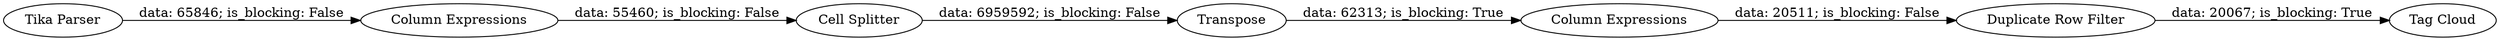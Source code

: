 digraph {
	"5671028293086662713_10" [label="Column Expressions"]
	"5671028293086662713_11" [label="Cell Splitter"]
	"5671028293086662713_12" [label=Transpose]
	"5671028293086662713_1" [label="Tika Parser"]
	"5671028293086662713_20" [label="Column Expressions"]
	"5671028293086662713_18" [label="Duplicate Row Filter"]
	"5671028293086662713_19" [label="Tag Cloud"]
	"5671028293086662713_1" -> "5671028293086662713_10" [label="data: 65846; is_blocking: False"]
	"5671028293086662713_18" -> "5671028293086662713_19" [label="data: 20067; is_blocking: True"]
	"5671028293086662713_11" -> "5671028293086662713_12" [label="data: 6959592; is_blocking: False"]
	"5671028293086662713_10" -> "5671028293086662713_11" [label="data: 55460; is_blocking: False"]
	"5671028293086662713_20" -> "5671028293086662713_18" [label="data: 20511; is_blocking: False"]
	"5671028293086662713_12" -> "5671028293086662713_20" [label="data: 62313; is_blocking: True"]
	rankdir=LR
}
